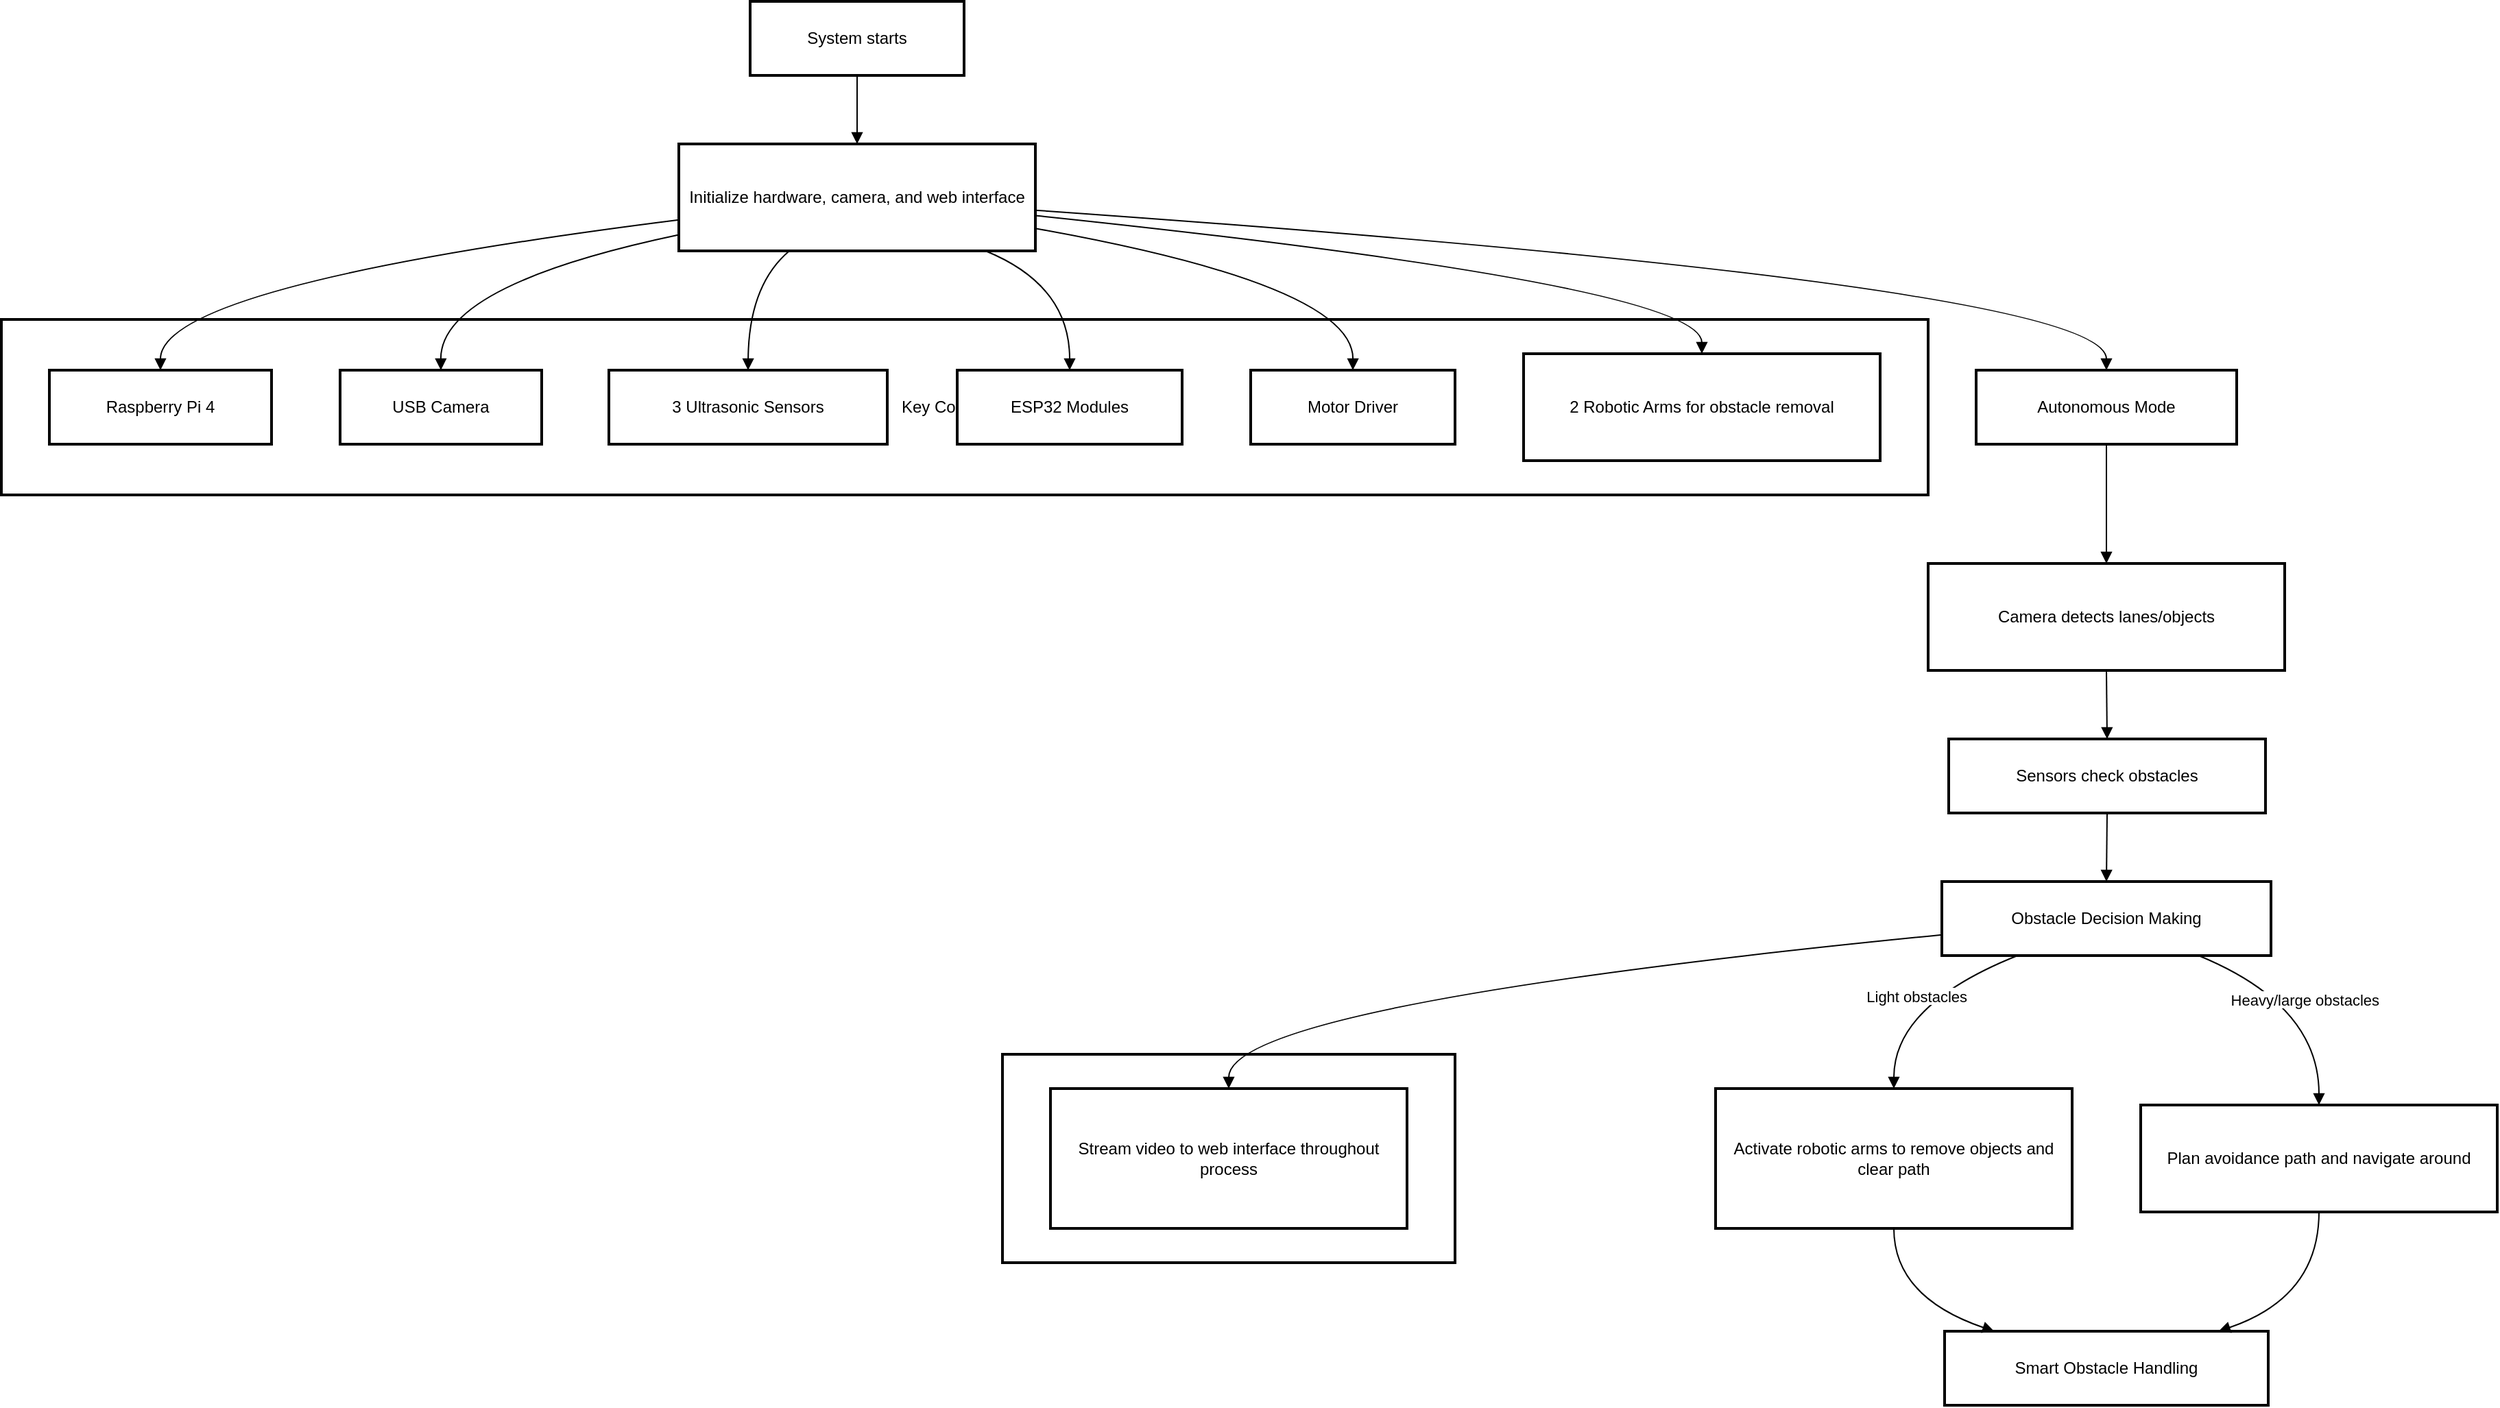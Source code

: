 <mxfile version="27.1.1">
  <diagram name="Page-1" id="RyOb554hsdNRxzd4xnsB">
    <mxGraphModel>
      <root>
        <mxCell id="0" />
        <mxCell id="1" parent="0" />
        <mxCell id="2" value="Key Components" style="whiteSpace=wrap;strokeWidth=2;" vertex="1" parent="1">
          <mxGeometry x="8" y="240" width="1405" height="128" as="geometry" />
        </mxCell>
        <mxCell id="3" value="Continuous Operation" style="whiteSpace=wrap;strokeWidth=2;" vertex="1" parent="1">
          <mxGeometry x="738" y="776" width="330" height="152" as="geometry" />
        </mxCell>
        <mxCell id="4" value="System starts" style="whiteSpace=wrap;strokeWidth=2;" vertex="1" parent="1">
          <mxGeometry x="554" y="8" width="156" height="54" as="geometry" />
        </mxCell>
        <mxCell id="5" value="Initialize hardware, camera, and web interface" style="whiteSpace=wrap;strokeWidth=2;" vertex="1" parent="1">
          <mxGeometry x="502" y="112" width="260" height="78" as="geometry" />
        </mxCell>
        <mxCell id="6" value="Autonomous Mode" style="whiteSpace=wrap;strokeWidth=2;" vertex="1" parent="1">
          <mxGeometry x="1448" y="277" width="190" height="54" as="geometry" />
        </mxCell>
        <mxCell id="7" value="Camera detects lanes/objects" style="whiteSpace=wrap;strokeWidth=2;" vertex="1" parent="1">
          <mxGeometry x="1413" y="418" width="260" height="78" as="geometry" />
        </mxCell>
        <mxCell id="8" value="Sensors check obstacles" style="whiteSpace=wrap;strokeWidth=2;" vertex="1" parent="1">
          <mxGeometry x="1428" y="546" width="231" height="54" as="geometry" />
        </mxCell>
        <mxCell id="9" value="Obstacle Decision Making" style="whiteSpace=wrap;strokeWidth=2;" vertex="1" parent="1">
          <mxGeometry x="1423" y="650" width="240" height="54" as="geometry" />
        </mxCell>
        <mxCell id="10" value="Activate robotic arms to remove objects and clear path" style="whiteSpace=wrap;strokeWidth=2;" vertex="1" parent="1">
          <mxGeometry x="1258" y="801" width="260" height="102" as="geometry" />
        </mxCell>
        <mxCell id="11" value="Plan avoidance path and navigate around" style="whiteSpace=wrap;strokeWidth=2;" vertex="1" parent="1">
          <mxGeometry x="1568" y="813" width="260" height="78" as="geometry" />
        </mxCell>
        <mxCell id="12" value="Stream video to web interface throughout process" style="whiteSpace=wrap;strokeWidth=2;" vertex="1" parent="1">
          <mxGeometry x="773" y="801" width="260" height="102" as="geometry" />
        </mxCell>
        <mxCell id="13" value="Raspberry Pi 4" style="whiteSpace=wrap;strokeWidth=2;" vertex="1" parent="1">
          <mxGeometry x="43" y="277" width="162" height="54" as="geometry" />
        </mxCell>
        <mxCell id="14" value="USB Camera" style="whiteSpace=wrap;strokeWidth=2;" vertex="1" parent="1">
          <mxGeometry x="255" y="277" width="147" height="54" as="geometry" />
        </mxCell>
        <mxCell id="15" value="3 Ultrasonic Sensors" style="whiteSpace=wrap;strokeWidth=2;" vertex="1" parent="1">
          <mxGeometry x="451" y="277" width="203" height="54" as="geometry" />
        </mxCell>
        <mxCell id="16" value="ESP32 Modules" style="whiteSpace=wrap;strokeWidth=2;" vertex="1" parent="1">
          <mxGeometry x="705" y="277" width="164" height="54" as="geometry" />
        </mxCell>
        <mxCell id="17" value="Motor Driver" style="whiteSpace=wrap;strokeWidth=2;" vertex="1" parent="1">
          <mxGeometry x="919" y="277" width="149" height="54" as="geometry" />
        </mxCell>
        <mxCell id="18" value="2 Robotic Arms for obstacle removal" style="whiteSpace=wrap;strokeWidth=2;" vertex="1" parent="1">
          <mxGeometry x="1118" y="265" width="260" height="78" as="geometry" />
        </mxCell>
        <mxCell id="19" value="Smart Obstacle Handling" style="whiteSpace=wrap;strokeWidth=2;" vertex="1" parent="1">
          <mxGeometry x="1425" y="978" width="236" height="54" as="geometry" />
        </mxCell>
        <mxCell id="20" value="" style="curved=1;startArrow=none;endArrow=block;exitX=0.5;exitY=1;entryX=0.5;entryY=0;" edge="1" parent="1" source="4" target="5">
          <mxGeometry relative="1" as="geometry">
            <Array as="points" />
          </mxGeometry>
        </mxCell>
        <mxCell id="21" value="" style="curved=1;startArrow=none;endArrow=block;exitX=1;exitY=0.62;entryX=0.5;entryY=0;" edge="1" parent="1" source="5" target="6">
          <mxGeometry relative="1" as="geometry">
            <Array as="points">
              <mxPoint x="1543" y="215" />
            </Array>
          </mxGeometry>
        </mxCell>
        <mxCell id="22" value="" style="curved=1;startArrow=none;endArrow=block;exitX=0.5;exitY=1;entryX=0.5;entryY=0;" edge="1" parent="1" source="6" target="7">
          <mxGeometry relative="1" as="geometry">
            <Array as="points" />
          </mxGeometry>
        </mxCell>
        <mxCell id="23" value="" style="curved=1;startArrow=none;endArrow=block;exitX=0.5;exitY=1;entryX=0.5;entryY=0;" edge="1" parent="1" source="7" target="8">
          <mxGeometry relative="1" as="geometry">
            <Array as="points" />
          </mxGeometry>
        </mxCell>
        <mxCell id="24" value="" style="curved=1;startArrow=none;endArrow=block;exitX=0.5;exitY=1;entryX=0.5;entryY=0;" edge="1" parent="1" source="8" target="9">
          <mxGeometry relative="1" as="geometry">
            <Array as="points" />
          </mxGeometry>
        </mxCell>
        <mxCell id="25" value="Light obstacles" style="curved=1;startArrow=none;endArrow=block;exitX=0.23;exitY=1;entryX=0.5;entryY=0;" edge="1" parent="1" source="9" target="10">
          <mxGeometry relative="1" as="geometry">
            <Array as="points">
              <mxPoint x="1388" y="740" />
            </Array>
          </mxGeometry>
        </mxCell>
        <mxCell id="26" value="Heavy/large obstacles" style="curved=1;startArrow=none;endArrow=block;exitX=0.78;exitY=1;entryX=0.5;entryY=0.01;" edge="1" parent="1" source="9" target="11">
          <mxGeometry relative="1" as="geometry">
            <Array as="points">
              <mxPoint x="1698" y="740" />
            </Array>
          </mxGeometry>
        </mxCell>
        <mxCell id="27" value="" style="curved=1;startArrow=none;endArrow=block;exitX=0;exitY=0.72;entryX=0.5;entryY=0;" edge="1" parent="1" source="9" target="12">
          <mxGeometry relative="1" as="geometry">
            <Array as="points">
              <mxPoint x="903" y="740" />
            </Array>
          </mxGeometry>
        </mxCell>
        <mxCell id="28" value="" style="curved=1;startArrow=none;endArrow=block;exitX=0;exitY=0.71;entryX=0.5;entryY=0;" edge="1" parent="1" source="5" target="13">
          <mxGeometry relative="1" as="geometry">
            <Array as="points">
              <mxPoint x="124" y="215" />
            </Array>
          </mxGeometry>
        </mxCell>
        <mxCell id="29" value="" style="curved=1;startArrow=none;endArrow=block;exitX=0;exitY=0.85;entryX=0.5;entryY=0;" edge="1" parent="1" source="5" target="14">
          <mxGeometry relative="1" as="geometry">
            <Array as="points">
              <mxPoint x="328" y="215" />
            </Array>
          </mxGeometry>
        </mxCell>
        <mxCell id="30" value="" style="curved=1;startArrow=none;endArrow=block;exitX=0.31;exitY=1;entryX=0.5;entryY=0;" edge="1" parent="1" source="5" target="15">
          <mxGeometry relative="1" as="geometry">
            <Array as="points">
              <mxPoint x="553" y="215" />
            </Array>
          </mxGeometry>
        </mxCell>
        <mxCell id="31" value="" style="curved=1;startArrow=none;endArrow=block;exitX=0.86;exitY=1;entryX=0.5;entryY=0;" edge="1" parent="1" source="5" target="16">
          <mxGeometry relative="1" as="geometry">
            <Array as="points">
              <mxPoint x="787" y="215" />
            </Array>
          </mxGeometry>
        </mxCell>
        <mxCell id="32" value="" style="curved=1;startArrow=none;endArrow=block;exitX=1;exitY=0.79;entryX=0.5;entryY=0;" edge="1" parent="1" source="5" target="17">
          <mxGeometry relative="1" as="geometry">
            <Array as="points">
              <mxPoint x="994" y="215" />
            </Array>
          </mxGeometry>
        </mxCell>
        <mxCell id="33" value="" style="curved=1;startArrow=none;endArrow=block;exitX=1;exitY=0.67;entryX=0.5;entryY=0;" edge="1" parent="1" source="5" target="18">
          <mxGeometry relative="1" as="geometry">
            <Array as="points">
              <mxPoint x="1248" y="215" />
            </Array>
          </mxGeometry>
        </mxCell>
        <mxCell id="34" value="" style="curved=1;startArrow=none;endArrow=block;exitX=0.5;exitY=1;entryX=0.16;entryY=0.01;" edge="1" parent="1" source="10" target="19">
          <mxGeometry relative="1" as="geometry">
            <Array as="points">
              <mxPoint x="1388" y="953" />
            </Array>
          </mxGeometry>
        </mxCell>
        <mxCell id="35" value="" style="curved=1;startArrow=none;endArrow=block;exitX=0.5;exitY=1.01;entryX=0.84;entryY=0.01;" edge="1" parent="1" source="11" target="19">
          <mxGeometry relative="1" as="geometry">
            <Array as="points">
              <mxPoint x="1698" y="953" />
            </Array>
          </mxGeometry>
        </mxCell>
      </root>
    </mxGraphModel>
  </diagram>
</mxfile>
